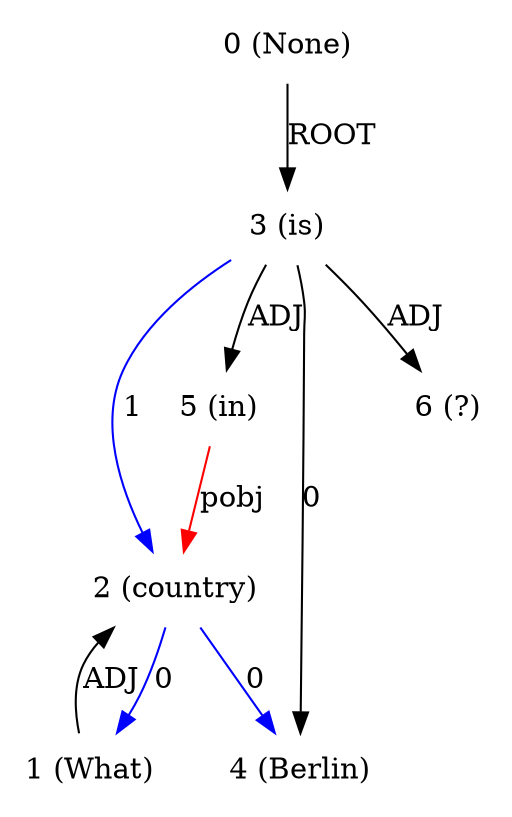 digraph G{
edge [dir=forward]
node [shape=plaintext]

0 [label="0 (None)"]
0 -> 3 [label="ROOT"]
1 [label="1 (What)"]
1 -> 2 [label="ADJ"]
2 [label="2 (country)"]
2 -> 1 [label="0", color="blue"]
2 -> 4 [label="0", color="blue"]
5 -> 2 [label="pobj", color="red"]
3 [label="3 (is)"]
3 -> 2 [label="1", color="blue"]
3 -> 4 [label="0"]
3 -> 5 [label="ADJ"]
3 -> 6 [label="ADJ"]
4 [label="4 (Berlin)"]
5 [label="5 (in)"]
6 [label="6 (?)"]
}
